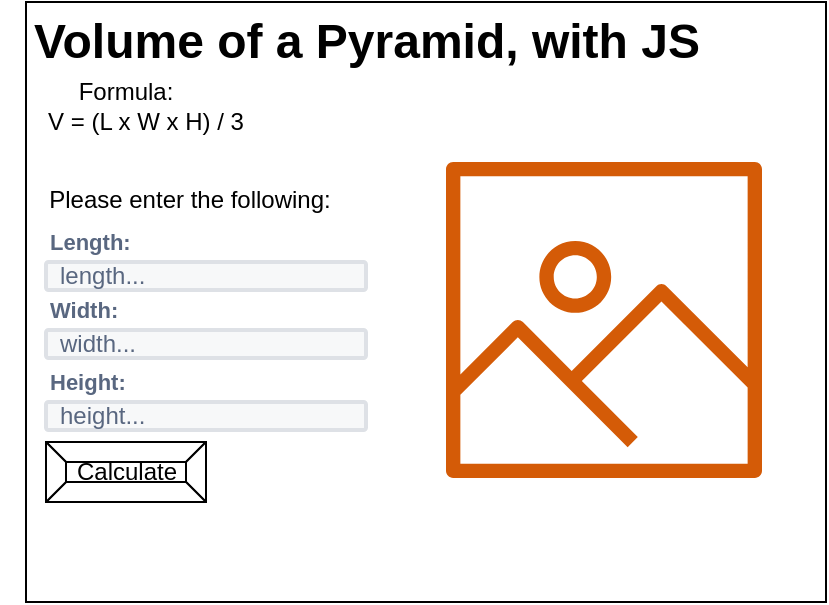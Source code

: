 <mxfile>
    <diagram id="pIaEtrtLPv3HG8r1JEND" name="Page-1">
        <mxGraphModel dx="463" dy="490" grid="1" gridSize="10" guides="1" tooltips="1" connect="1" arrows="1" fold="1" page="1" pageScale="1" pageWidth="850" pageHeight="1100" math="0" shadow="0">
            <root>
                <mxCell id="0"/>
                <mxCell id="1" parent="0"/>
                <mxCell id="2" value="" style="rounded=0;whiteSpace=wrap;html=1;" parent="1" vertex="1">
                    <mxGeometry x="80" y="80" width="400" height="300" as="geometry"/>
                </mxCell>
                <mxCell id="6" value="Calculate" style="labelPosition=center;verticalLabelPosition=middle;align=center;html=1;shape=mxgraph.basic.button;dx=10;" parent="1" vertex="1">
                    <mxGeometry x="90" y="300" width="80" height="30" as="geometry"/>
                </mxCell>
                <mxCell id="16" value="Length:" style="fillColor=none;strokeColor=none;html=1;fontSize=11;fontStyle=0;align=left;fontColor=#596780;fontStyle=1;fontSize=11" vertex="1" parent="1">
                    <mxGeometry x="90" y="190" width="240" height="20" as="geometry"/>
                </mxCell>
                <mxCell id="17" value="length..." style="rounded=1;arcSize=9;fillColor=#F7F8F9;align=left;spacingLeft=5;strokeColor=#DEE1E6;html=1;strokeWidth=2;fontColor=#596780;fontSize=12" vertex="1" parent="1">
                    <mxGeometry x="90" y="210" width="160" height="14" as="geometry"/>
                </mxCell>
                <mxCell id="19" value="width..." style="rounded=1;arcSize=9;fillColor=#F7F8F9;align=left;spacingLeft=5;strokeColor=#DEE1E6;html=1;strokeWidth=2;fontColor=#596780;fontSize=12" vertex="1" parent="1">
                    <mxGeometry x="90" y="244" width="160" height="14" as="geometry"/>
                </mxCell>
                <mxCell id="20" value="height..." style="rounded=1;arcSize=9;fillColor=#F7F8F9;align=left;spacingLeft=5;strokeColor=#DEE1E6;html=1;strokeWidth=2;fontColor=#596780;fontSize=12" vertex="1" parent="1">
                    <mxGeometry x="90" y="280" width="160" height="14" as="geometry"/>
                </mxCell>
                <mxCell id="21" value="Height:" style="fillColor=none;strokeColor=none;html=1;fontSize=11;fontStyle=0;align=left;fontColor=#596780;fontStyle=1;fontSize=11" vertex="1" parent="1">
                    <mxGeometry x="90" y="260" width="240" height="20" as="geometry"/>
                </mxCell>
                <mxCell id="22" value="Width:" style="fillColor=none;strokeColor=none;html=1;fontSize=11;fontStyle=0;align=left;fontColor=#596780;fontStyle=1;fontSize=11" vertex="1" parent="1">
                    <mxGeometry x="90" y="224" width="240" height="20" as="geometry"/>
                </mxCell>
                <mxCell id="26" value="" style="sketch=0;outlineConnect=0;fontColor=#232F3E;gradientColor=none;fillColor=#D45B07;strokeColor=none;dashed=0;verticalLabelPosition=bottom;verticalAlign=top;align=center;html=1;fontSize=12;fontStyle=0;aspect=fixed;pointerEvents=1;shape=mxgraph.aws4.container_registry_image;" vertex="1" parent="1">
                    <mxGeometry x="290" y="160" width="158" height="158" as="geometry"/>
                </mxCell>
                <mxCell id="27" value="Volume of a Pyramid, with JS" style="text;strokeColor=none;fillColor=none;html=1;fontSize=24;fontStyle=1;verticalAlign=middle;align=center;" vertex="1" parent="1">
                    <mxGeometry x="200" y="80" width="100" height="40" as="geometry"/>
                </mxCell>
                <mxCell id="28" value="Formula:" style="text;html=1;strokeColor=none;fillColor=none;align=center;verticalAlign=middle;whiteSpace=wrap;rounded=0;" vertex="1" parent="1">
                    <mxGeometry x="100" y="110" width="60" height="30" as="geometry"/>
                </mxCell>
                <UserObject label="V = (L x W x H) / 3" placeholders="1" name="Variable" id="29">
                    <mxCell style="text;html=1;strokeColor=none;fillColor=none;align=center;verticalAlign=middle;whiteSpace=wrap;overflow=hidden;" vertex="1" parent="1">
                        <mxGeometry x="70" y="130" width="140" height="20" as="geometry"/>
                    </mxCell>
                </UserObject>
                <UserObject label="Please enter the following:" placeholders="1" name="Variable" id="nAfjT1JvepFu_Qh119zT-30">
                    <mxCell style="text;html=1;strokeColor=none;fillColor=none;align=center;verticalAlign=middle;whiteSpace=wrap;overflow=hidden;" vertex="1" parent="1">
                        <mxGeometry x="67" y="154" width="190" height="50" as="geometry"/>
                    </mxCell>
                </UserObject>
            </root>
        </mxGraphModel>
    </diagram>
    <diagram id="EfJBTI8J3k9-4t_WPZMU" name="Page-2">
        <mxGraphModel dx="463" dy="490" grid="1" gridSize="10" guides="1" tooltips="1" connect="1" arrows="1" fold="1" page="1" pageScale="1" pageWidth="827" pageHeight="1169" math="0" shadow="0">
            <root>
                <mxCell id="SlAN4rpTddr9tJkAFKHK-0"/>
                <mxCell id="SlAN4rpTddr9tJkAFKHK-1" parent="SlAN4rpTddr9tJkAFKHK-0"/>
                <mxCell id="6VO3gdrZw4tmIweeU7qc-0" value="" style="rounded=0;whiteSpace=wrap;html=1;" vertex="1" parent="SlAN4rpTddr9tJkAFKHK-1">
                    <mxGeometry x="80" y="80" width="400" height="300" as="geometry"/>
                </mxCell>
                <mxCell id="6VO3gdrZw4tmIweeU7qc-1" value="Calculate" style="labelPosition=center;verticalLabelPosition=middle;align=center;html=1;shape=mxgraph.basic.button;dx=10;" vertex="1" parent="SlAN4rpTddr9tJkAFKHK-1">
                    <mxGeometry x="90" y="300" width="80" height="30" as="geometry"/>
                </mxCell>
                <mxCell id="6VO3gdrZw4tmIweeU7qc-2" value="Length:" style="fillColor=none;strokeColor=none;html=1;fontSize=11;fontStyle=0;align=left;fontColor=#596780;fontStyle=1;fontSize=11" vertex="1" parent="SlAN4rpTddr9tJkAFKHK-1">
                    <mxGeometry x="90" y="190" width="240" height="20" as="geometry"/>
                </mxCell>
                <mxCell id="6VO3gdrZw4tmIweeU7qc-3" value="length..." style="rounded=1;arcSize=9;fillColor=#F7F8F9;align=left;spacingLeft=5;strokeColor=#DEE1E6;html=1;strokeWidth=2;fontColor=#596780;fontSize=12" vertex="1" parent="SlAN4rpTddr9tJkAFKHK-1">
                    <mxGeometry x="90" y="210" width="160" height="14" as="geometry"/>
                </mxCell>
                <mxCell id="6VO3gdrZw4tmIweeU7qc-4" value="width..." style="rounded=1;arcSize=9;fillColor=#F7F8F9;align=left;spacingLeft=5;strokeColor=#DEE1E6;html=1;strokeWidth=2;fontColor=#596780;fontSize=12" vertex="1" parent="SlAN4rpTddr9tJkAFKHK-1">
                    <mxGeometry x="90" y="244" width="160" height="14" as="geometry"/>
                </mxCell>
                <mxCell id="6VO3gdrZw4tmIweeU7qc-5" value="height..." style="rounded=1;arcSize=9;fillColor=#F7F8F9;align=left;spacingLeft=5;strokeColor=#DEE1E6;html=1;strokeWidth=2;fontColor=#596780;fontSize=12" vertex="1" parent="SlAN4rpTddr9tJkAFKHK-1">
                    <mxGeometry x="90" y="280" width="160" height="14" as="geometry"/>
                </mxCell>
                <mxCell id="6VO3gdrZw4tmIweeU7qc-6" value="Height:" style="fillColor=none;strokeColor=none;html=1;fontSize=11;fontStyle=0;align=left;fontColor=#596780;fontStyle=1;fontSize=11" vertex="1" parent="SlAN4rpTddr9tJkAFKHK-1">
                    <mxGeometry x="90" y="260" width="240" height="20" as="geometry"/>
                </mxCell>
                <mxCell id="6VO3gdrZw4tmIweeU7qc-7" value="Width:" style="fillColor=none;strokeColor=none;html=1;fontSize=11;fontStyle=0;align=left;fontColor=#596780;fontStyle=1;fontSize=11" vertex="1" parent="SlAN4rpTddr9tJkAFKHK-1">
                    <mxGeometry x="90" y="224" width="240" height="20" as="geometry"/>
                </mxCell>
                <mxCell id="6VO3gdrZw4tmIweeU7qc-8" value="" style="sketch=0;outlineConnect=0;fontColor=#232F3E;gradientColor=none;fillColor=#D45B07;strokeColor=none;dashed=0;verticalLabelPosition=bottom;verticalAlign=top;align=center;html=1;fontSize=12;fontStyle=0;aspect=fixed;pointerEvents=1;shape=mxgraph.aws4.container_registry_image;" vertex="1" parent="SlAN4rpTddr9tJkAFKHK-1">
                    <mxGeometry x="290" y="160" width="158" height="158" as="geometry"/>
                </mxCell>
                <mxCell id="6VO3gdrZw4tmIweeU7qc-9" value="Volume of a Pyramid, with JS" style="text;strokeColor=none;fillColor=none;html=1;fontSize=24;fontStyle=1;verticalAlign=middle;align=center;" vertex="1" parent="SlAN4rpTddr9tJkAFKHK-1">
                    <mxGeometry x="200" y="80" width="100" height="40" as="geometry"/>
                </mxCell>
                <mxCell id="6VO3gdrZw4tmIweeU7qc-10" value="Formula:" style="text;html=1;strokeColor=none;fillColor=none;align=center;verticalAlign=middle;whiteSpace=wrap;rounded=0;" vertex="1" parent="SlAN4rpTddr9tJkAFKHK-1">
                    <mxGeometry x="100" y="110" width="60" height="30" as="geometry"/>
                </mxCell>
                <UserObject label="V = (L x W x H) / 3" placeholders="1" name="Variable" id="6VO3gdrZw4tmIweeU7qc-11">
                    <mxCell style="text;html=1;strokeColor=none;fillColor=none;align=center;verticalAlign=middle;whiteSpace=wrap;overflow=hidden;" vertex="1" parent="SlAN4rpTddr9tJkAFKHK-1">
                        <mxGeometry x="70" y="130" width="140" height="20" as="geometry"/>
                    </mxCell>
                </UserObject>
                <UserObject label="Please enter the following:" placeholders="1" name="Variable" id="6VO3gdrZw4tmIweeU7qc-12">
                    <mxCell style="text;html=1;strokeColor=none;fillColor=none;align=center;verticalAlign=middle;whiteSpace=wrap;overflow=hidden;" vertex="1" parent="SlAN4rpTddr9tJkAFKHK-1">
                        <mxGeometry x="67" y="154" width="190" height="50" as="geometry"/>
                    </mxCell>
                </UserObject>
                <UserObject label="Area: _____mm" placeholders="1" name="Variable" id="6VO3gdrZw4tmIweeU7qc-13">
                    <mxCell style="text;html=1;strokeColor=none;fillColor=none;align=center;verticalAlign=middle;whiteSpace=wrap;overflow=hidden;" vertex="1" parent="SlAN4rpTddr9tJkAFKHK-1">
                        <mxGeometry x="35" y="318" width="190" height="50" as="geometry"/>
                    </mxCell>
                </UserObject>
            </root>
        </mxGraphModel>
    </diagram>
</mxfile>
